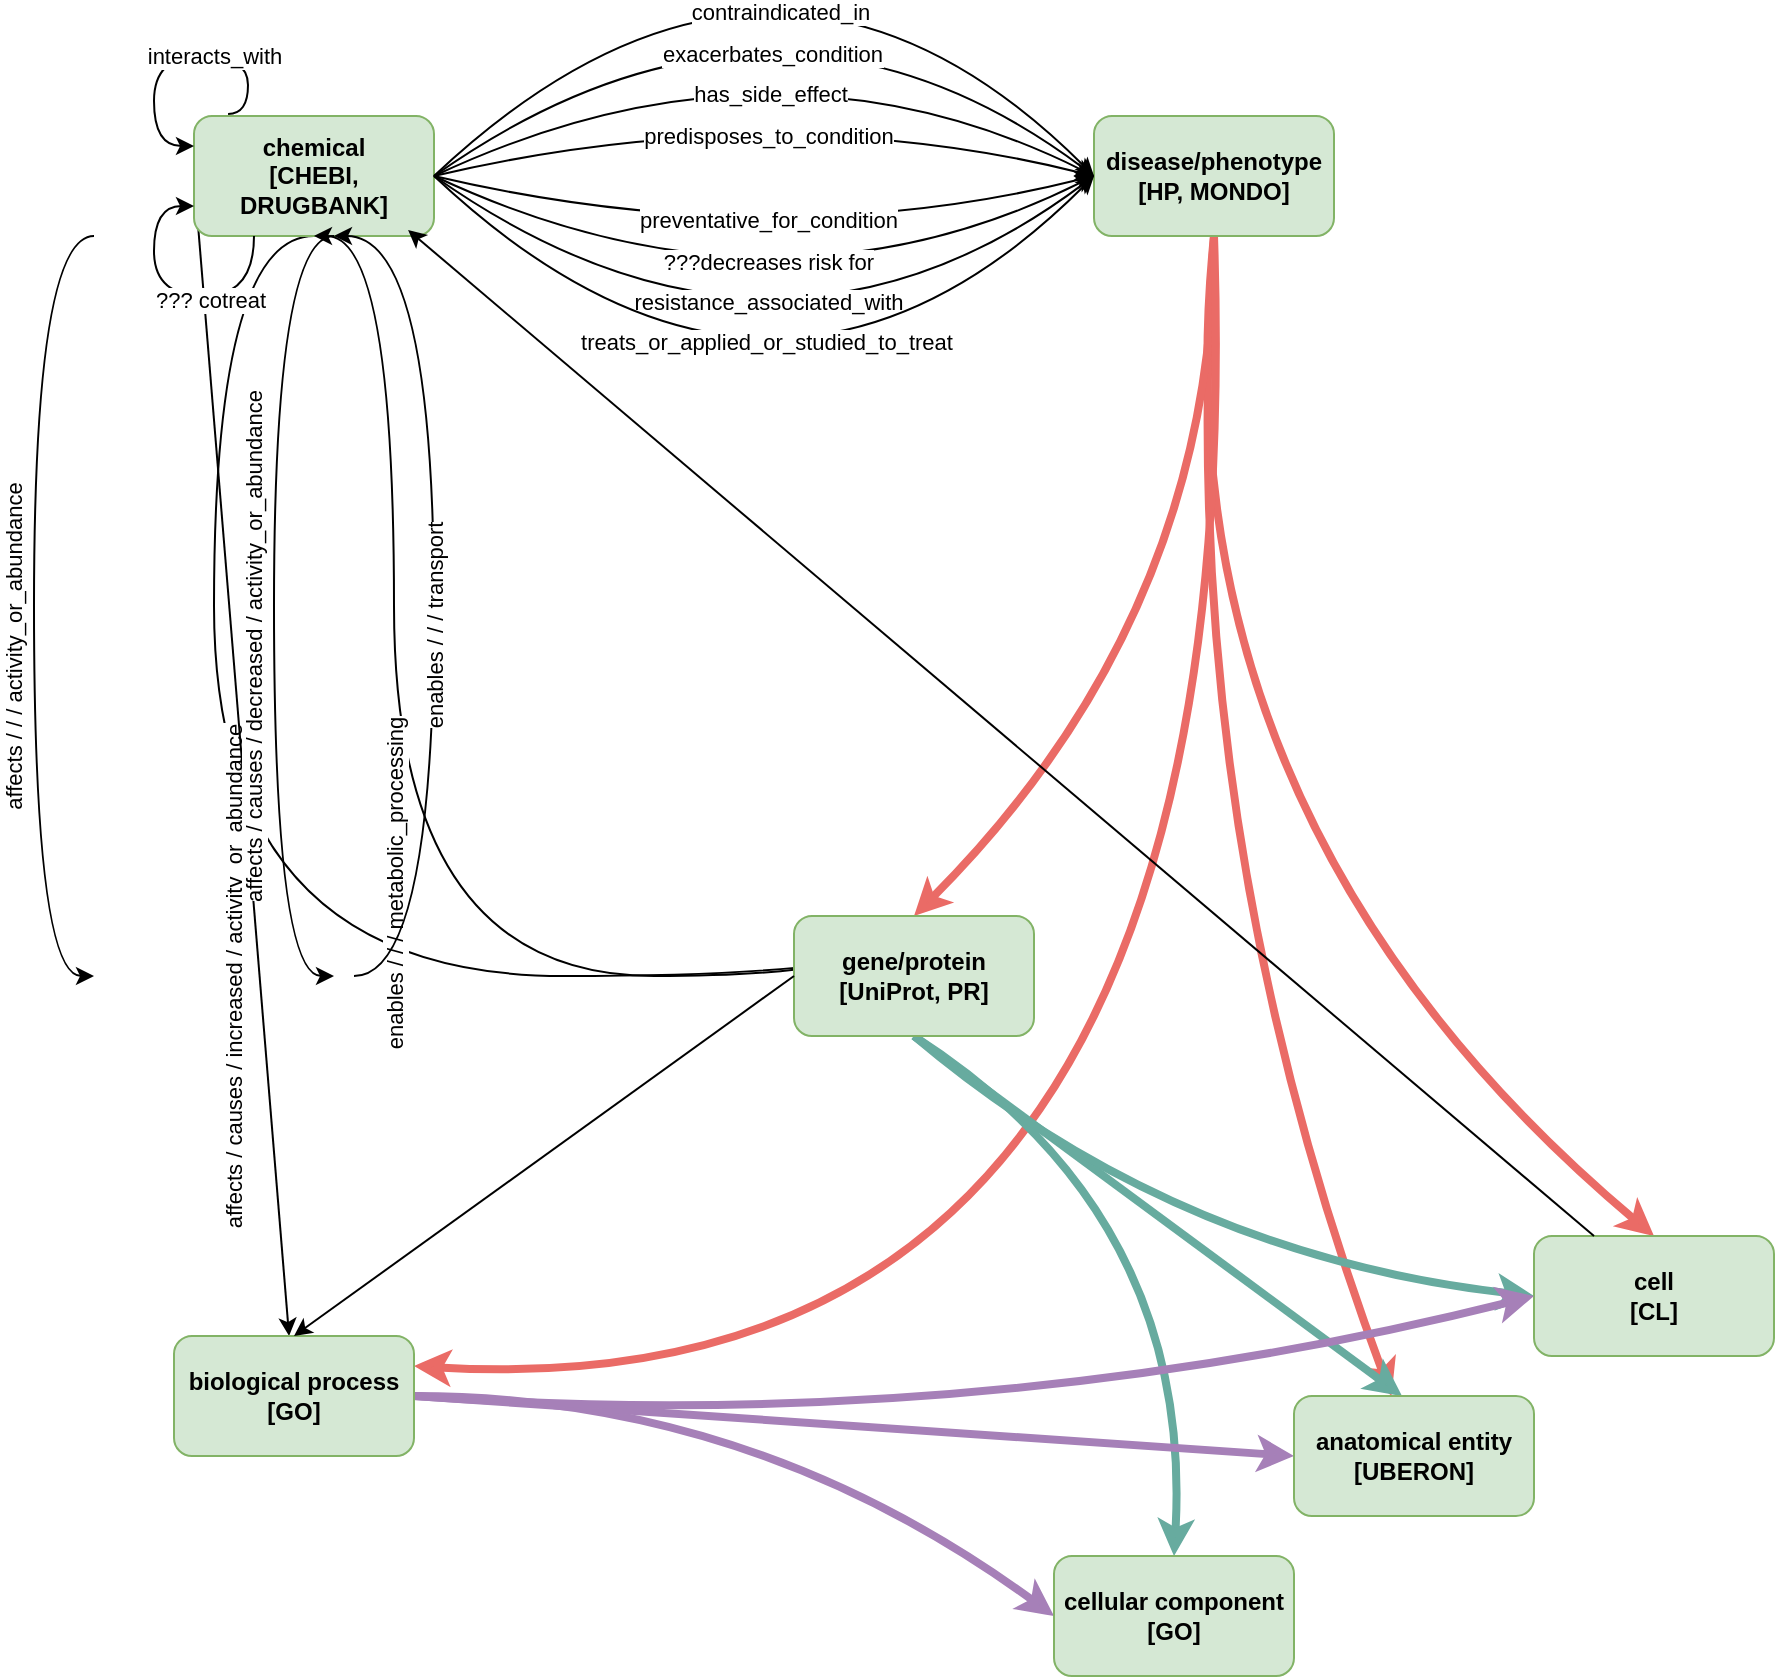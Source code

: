 <mxfile version="24.7.10">
  <diagram name="Page-1" id="LkxXupysr21N3MxYcen2">
    <mxGraphModel dx="1297" dy="831" grid="1" gridSize="10" guides="1" tooltips="1" connect="1" arrows="1" fold="1" page="1" pageScale="1" pageWidth="850" pageHeight="1100" math="0" shadow="0">
      <root>
        <mxCell id="0" />
        <mxCell id="1" parent="0" />
        <mxCell id="ZjCM9oIh9QFQOClQckcP-39" style="edgeStyle=orthogonalEdgeStyle;rounded=0;orthogonalLoop=1;jettySize=auto;html=1;exitX=0.5;exitY=1;exitDx=0;exitDy=0;entryX=0.5;entryY=0;entryDx=0;entryDy=0;curved=1;" edge="1" parent="1" source="ZjCM9oIh9QFQOClQckcP-2" target="ZjCM9oIh9QFQOClQckcP-4">
          <mxGeometry relative="1" as="geometry">
            <Array as="points">
              <mxPoint x="120" y="390" />
              <mxPoint x="120" y="760" />
            </Array>
          </mxGeometry>
        </mxCell>
        <mxCell id="ZjCM9oIh9QFQOClQckcP-40" value="affects / causes / increased / activity_or_abundance" style="edgeLabel;html=1;align=center;verticalAlign=middle;resizable=0;points=[];rotation=-90;" vertex="1" connectable="0" parent="ZjCM9oIh9QFQOClQckcP-39">
          <mxGeometry x="0.096" y="-1" relative="1" as="geometry">
            <mxPoint x="-9" as="offset" />
          </mxGeometry>
        </mxCell>
        <mxCell id="ZjCM9oIh9QFQOClQckcP-51" style="rounded=0;orthogonalLoop=1;jettySize=auto;html=1;exitX=0;exitY=0.5;exitDx=0;exitDy=0;" edge="1" parent="1" source="ZjCM9oIh9QFQOClQckcP-2" target="ZjCM9oIh9QFQOClQckcP-6">
          <mxGeometry relative="1" as="geometry" />
        </mxCell>
        <mxCell id="ZjCM9oIh9QFQOClQckcP-2" value="&lt;b&gt;chemical&lt;/b&gt;&lt;div&gt;&lt;b&gt;[CHEBI, DRUGBANK]&lt;/b&gt;&lt;/div&gt;" style="rounded=1;whiteSpace=wrap;html=1;fillColor=#d5e8d4;strokeColor=#82b366;" vertex="1" parent="1">
          <mxGeometry x="110" y="330" width="120" height="60" as="geometry" />
        </mxCell>
        <mxCell id="ZjCM9oIh9QFQOClQckcP-69" style="rounded=0;orthogonalLoop=1;jettySize=auto;html=1;exitX=0.5;exitY=1;exitDx=0;exitDy=0;curved=1;strokeWidth=4;strokeColor=#EA6B66;" edge="1" parent="1" source="ZjCM9oIh9QFQOClQckcP-3" target="ZjCM9oIh9QFQOClQckcP-8">
          <mxGeometry relative="1" as="geometry">
            <Array as="points">
              <mxPoint x="600" y="680" />
            </Array>
          </mxGeometry>
        </mxCell>
        <mxCell id="ZjCM9oIh9QFQOClQckcP-71" style="rounded=0;orthogonalLoop=1;jettySize=auto;html=1;exitX=0.5;exitY=1;exitDx=0;exitDy=0;entryX=0.5;entryY=0;entryDx=0;entryDy=0;curved=1;strokeWidth=4;strokeColor=#EA6B66;" edge="1" parent="1" source="ZjCM9oIh9QFQOClQckcP-3" target="ZjCM9oIh9QFQOClQckcP-5">
          <mxGeometry relative="1" as="geometry">
            <Array as="points">
              <mxPoint x="590" y="680" />
            </Array>
          </mxGeometry>
        </mxCell>
        <mxCell id="ZjCM9oIh9QFQOClQckcP-73" style="rounded=0;orthogonalLoop=1;jettySize=auto;html=1;exitX=0.5;exitY=1;exitDx=0;exitDy=0;entryX=0.5;entryY=0;entryDx=0;entryDy=0;curved=1;strokeWidth=4;strokeColor=#EA6B66;" edge="1" parent="1" source="ZjCM9oIh9QFQOClQckcP-3" target="ZjCM9oIh9QFQOClQckcP-4">
          <mxGeometry relative="1" as="geometry">
            <Array as="points">
              <mxPoint x="620" y="580" />
            </Array>
          </mxGeometry>
        </mxCell>
        <mxCell id="ZjCM9oIh9QFQOClQckcP-75" style="rounded=0;orthogonalLoop=1;jettySize=auto;html=1;exitX=0.5;exitY=1;exitDx=0;exitDy=0;entryX=1;entryY=0.25;entryDx=0;entryDy=0;curved=1;strokeWidth=4;strokeColor=#EA6B66;" edge="1" parent="1" source="ZjCM9oIh9QFQOClQckcP-3" target="ZjCM9oIh9QFQOClQckcP-6">
          <mxGeometry relative="1" as="geometry">
            <Array as="points">
              <mxPoint x="640" y="980" />
            </Array>
          </mxGeometry>
        </mxCell>
        <mxCell id="ZjCM9oIh9QFQOClQckcP-3" value="&lt;b&gt;disease/phenotype&lt;/b&gt;&lt;div&gt;&lt;b&gt;[HP, MONDO]&lt;/b&gt;&lt;/div&gt;" style="rounded=1;whiteSpace=wrap;html=1;fillColor=#d5e8d4;strokeColor=#82b366;" vertex="1" parent="1">
          <mxGeometry x="560" y="330" width="120" height="60" as="geometry" />
        </mxCell>
        <mxCell id="ZjCM9oIh9QFQOClQckcP-46" style="edgeStyle=orthogonalEdgeStyle;rounded=0;orthogonalLoop=1;jettySize=auto;html=1;exitX=0.5;exitY=0;exitDx=0;exitDy=0;entryX=0.5;entryY=1;entryDx=0;entryDy=0;curved=1;" edge="1" parent="1" source="ZjCM9oIh9QFQOClQckcP-4" target="ZjCM9oIh9QFQOClQckcP-2">
          <mxGeometry relative="1" as="geometry">
            <Array as="points">
              <mxPoint x="210" y="760" />
              <mxPoint x="210" y="390" />
            </Array>
          </mxGeometry>
        </mxCell>
        <mxCell id="ZjCM9oIh9QFQOClQckcP-47" value="enables / / / metabolic_processing" style="edgeLabel;html=1;align=center;verticalAlign=middle;resizable=0;points=[];rotation=-90;" vertex="1" connectable="0" parent="ZjCM9oIh9QFQOClQckcP-46">
          <mxGeometry x="0.009" y="-2" relative="1" as="geometry">
            <mxPoint x="-2" y="17" as="offset" />
          </mxGeometry>
        </mxCell>
        <mxCell id="ZjCM9oIh9QFQOClQckcP-61" style="rounded=0;orthogonalLoop=1;jettySize=auto;html=1;exitX=0.5;exitY=1;exitDx=0;exitDy=0;entryX=0.5;entryY=0;entryDx=0;entryDy=0;curved=1;strokeWidth=4;strokeColor=#67AB9F;" edge="1" parent="1" source="ZjCM9oIh9QFQOClQckcP-4" target="ZjCM9oIh9QFQOClQckcP-7">
          <mxGeometry relative="1" as="geometry">
            <Array as="points">
              <mxPoint x="610" y="880" />
            </Array>
          </mxGeometry>
        </mxCell>
        <mxCell id="ZjCM9oIh9QFQOClQckcP-63" style="rounded=0;orthogonalLoop=1;jettySize=auto;html=1;exitX=0.5;exitY=1;exitDx=0;exitDy=0;entryX=0.45;entryY=0;entryDx=0;entryDy=0;entryPerimeter=0;strokeWidth=4;strokeColor=#67AB9F;" edge="1" parent="1" source="ZjCM9oIh9QFQOClQckcP-4" target="ZjCM9oIh9QFQOClQckcP-8">
          <mxGeometry relative="1" as="geometry" />
        </mxCell>
        <mxCell id="ZjCM9oIh9QFQOClQckcP-65" style="rounded=0;orthogonalLoop=1;jettySize=auto;html=1;exitX=0.5;exitY=1;exitDx=0;exitDy=0;entryX=0;entryY=0.5;entryDx=0;entryDy=0;curved=1;strokeWidth=4;strokeColor=#67AB9F;" edge="1" parent="1" source="ZjCM9oIh9QFQOClQckcP-4" target="ZjCM9oIh9QFQOClQckcP-5">
          <mxGeometry relative="1" as="geometry">
            <Array as="points">
              <mxPoint x="600" y="900" />
            </Array>
          </mxGeometry>
        </mxCell>
        <mxCell id="ZjCM9oIh9QFQOClQckcP-4" value="&lt;b&gt;gene/protein&lt;/b&gt;&lt;div&gt;&lt;b&gt;[UniProt, PR&lt;/b&gt;&lt;b style=&quot;background-color: initial;&quot;&gt;]&lt;/b&gt;&lt;/div&gt;" style="rounded=1;whiteSpace=wrap;html=1;fillColor=#d5e8d4;strokeColor=#82b366;" vertex="1" parent="1">
          <mxGeometry x="410" y="730" width="120" height="60" as="geometry" />
        </mxCell>
        <mxCell id="ZjCM9oIh9QFQOClQckcP-5" value="&lt;div&gt;&lt;b&gt;cell&lt;/b&gt;&lt;/div&gt;&lt;div&gt;&lt;b&gt;[CL]&lt;/b&gt;&lt;/div&gt;" style="rounded=1;whiteSpace=wrap;html=1;fillColor=#d5e8d4;strokeColor=#82b366;" vertex="1" parent="1">
          <mxGeometry x="780" y="890" width="120" height="60" as="geometry" />
        </mxCell>
        <mxCell id="ZjCM9oIh9QFQOClQckcP-54" style="rounded=0;orthogonalLoop=1;jettySize=auto;html=1;exitX=1;exitY=0.5;exitDx=0;exitDy=0;entryX=0;entryY=0.5;entryDx=0;entryDy=0;curved=1;strokeColor=#A680B8;strokeWidth=4;" edge="1" parent="1" source="ZjCM9oIh9QFQOClQckcP-6" target="ZjCM9oIh9QFQOClQckcP-7">
          <mxGeometry relative="1" as="geometry">
            <Array as="points">
              <mxPoint x="390" y="970" />
            </Array>
          </mxGeometry>
        </mxCell>
        <mxCell id="ZjCM9oIh9QFQOClQckcP-56" style="rounded=0;orthogonalLoop=1;jettySize=auto;html=1;exitX=1;exitY=0.5;exitDx=0;exitDy=0;entryX=0;entryY=0.5;entryDx=0;entryDy=0;strokeColor=#A680B8;strokeWidth=4;" edge="1" parent="1" source="ZjCM9oIh9QFQOClQckcP-6" target="ZjCM9oIh9QFQOClQckcP-8">
          <mxGeometry relative="1" as="geometry" />
        </mxCell>
        <mxCell id="ZjCM9oIh9QFQOClQckcP-58" style="rounded=0;orthogonalLoop=1;jettySize=auto;html=1;entryX=0;entryY=0.5;entryDx=0;entryDy=0;exitX=1;exitY=0.5;exitDx=0;exitDy=0;curved=1;strokeColor=#A680B8;strokeWidth=4;" edge="1" parent="1" source="ZjCM9oIh9QFQOClQckcP-6" target="ZjCM9oIh9QFQOClQckcP-5">
          <mxGeometry relative="1" as="geometry">
            <mxPoint x="210" y="970" as="sourcePoint" />
            <Array as="points">
              <mxPoint x="500" y="990" />
            </Array>
          </mxGeometry>
        </mxCell>
        <mxCell id="ZjCM9oIh9QFQOClQckcP-6" value="&lt;div&gt;&lt;b&gt;biological process&lt;/b&gt;&lt;/div&gt;&lt;div&gt;&lt;b&gt;[GO]&lt;/b&gt;&lt;/div&gt;" style="rounded=1;whiteSpace=wrap;html=1;fillColor=#d5e8d4;strokeColor=#82b366;" vertex="1" parent="1">
          <mxGeometry x="100" y="940" width="120" height="60" as="geometry" />
        </mxCell>
        <mxCell id="ZjCM9oIh9QFQOClQckcP-7" value="&lt;div&gt;&lt;b&gt;cellular component [GO]&lt;/b&gt;&lt;/div&gt;" style="rounded=1;whiteSpace=wrap;html=1;fillColor=#d5e8d4;strokeColor=#82b366;" vertex="1" parent="1">
          <mxGeometry x="540" y="1050" width="120" height="60" as="geometry" />
        </mxCell>
        <mxCell id="ZjCM9oIh9QFQOClQckcP-8" value="&lt;b&gt;anatomical entity&lt;/b&gt;&lt;br&gt;&lt;div&gt;&lt;b&gt;[UBERON]&lt;/b&gt;&lt;/div&gt;" style="rounded=1;whiteSpace=wrap;html=1;fillColor=#d5e8d4;strokeColor=#82b366;" vertex="1" parent="1">
          <mxGeometry x="660" y="970" width="120" height="60" as="geometry" />
        </mxCell>
        <mxCell id="ZjCM9oIh9QFQOClQckcP-9" value="" style="endArrow=classic;html=1;rounded=0;exitX=1;exitY=0.5;exitDx=0;exitDy=0;entryX=0;entryY=0.5;entryDx=0;entryDy=0;curved=1;" edge="1" parent="1" source="ZjCM9oIh9QFQOClQckcP-2" target="ZjCM9oIh9QFQOClQckcP-3">
          <mxGeometry width="50" height="50" relative="1" as="geometry">
            <mxPoint x="400" y="450" as="sourcePoint" />
            <mxPoint x="450" y="400" as="targetPoint" />
            <Array as="points">
              <mxPoint x="400" y="240" />
            </Array>
          </mxGeometry>
        </mxCell>
        <mxCell id="ZjCM9oIh9QFQOClQckcP-10" value="exacerbates_condition" style="edgeLabel;html=1;align=center;verticalAlign=middle;resizable=0;points=[];" vertex="1" connectable="0" parent="ZjCM9oIh9QFQOClQckcP-9">
          <mxGeometry x="0.417" y="-32" relative="1" as="geometry">
            <mxPoint x="-47" y="-15" as="offset" />
          </mxGeometry>
        </mxCell>
        <mxCell id="ZjCM9oIh9QFQOClQckcP-11" value="" style="endArrow=classic;html=1;rounded=0;entryX=0;entryY=0.5;entryDx=0;entryDy=0;curved=1;exitX=1;exitY=0.5;exitDx=0;exitDy=0;" edge="1" parent="1" source="ZjCM9oIh9QFQOClQckcP-2" target="ZjCM9oIh9QFQOClQckcP-3">
          <mxGeometry width="50" height="50" relative="1" as="geometry">
            <mxPoint x="250" y="360" as="sourcePoint" />
            <mxPoint x="540" y="370" as="targetPoint" />
            <Array as="points">
              <mxPoint x="400" y="280" />
            </Array>
          </mxGeometry>
        </mxCell>
        <mxCell id="ZjCM9oIh9QFQOClQckcP-12" value="has_side_effect" style="edgeLabel;html=1;align=center;verticalAlign=middle;resizable=0;points=[];" vertex="1" connectable="0" parent="ZjCM9oIh9QFQOClQckcP-11">
          <mxGeometry x="0.417" y="-32" relative="1" as="geometry">
            <mxPoint x="-52" y="-22" as="offset" />
          </mxGeometry>
        </mxCell>
        <mxCell id="ZjCM9oIh9QFQOClQckcP-13" value="" style="endArrow=classic;html=1;rounded=0;exitX=1;exitY=0.5;exitDx=0;exitDy=0;entryX=0;entryY=0.5;entryDx=0;entryDy=0;curved=1;" edge="1" parent="1" source="ZjCM9oIh9QFQOClQckcP-2" target="ZjCM9oIh9QFQOClQckcP-3">
          <mxGeometry width="50" height="50" relative="1" as="geometry">
            <mxPoint x="250" y="370" as="sourcePoint" />
            <mxPoint x="530" y="370" as="targetPoint" />
            <Array as="points">
              <mxPoint x="400" y="320" />
            </Array>
          </mxGeometry>
        </mxCell>
        <mxCell id="ZjCM9oIh9QFQOClQckcP-14" value="predisposes_to_condition" style="edgeLabel;html=1;align=center;verticalAlign=middle;resizable=0;points=[];" vertex="1" connectable="0" parent="ZjCM9oIh9QFQOClQckcP-13">
          <mxGeometry x="0.417" y="-32" relative="1" as="geometry">
            <mxPoint x="-59" y="-27" as="offset" />
          </mxGeometry>
        </mxCell>
        <mxCell id="ZjCM9oIh9QFQOClQckcP-15" value="" style="endArrow=classic;html=1;rounded=0;curved=1;entryX=0;entryY=0.5;entryDx=0;entryDy=0;exitX=1;exitY=0.5;exitDx=0;exitDy=0;" edge="1" parent="1" source="ZjCM9oIh9QFQOClQckcP-2" target="ZjCM9oIh9QFQOClQckcP-3">
          <mxGeometry width="50" height="50" relative="1" as="geometry">
            <mxPoint x="280" y="370" as="sourcePoint" />
            <mxPoint x="530" y="360" as="targetPoint" />
            <Array as="points">
              <mxPoint x="400" y="400" />
            </Array>
          </mxGeometry>
        </mxCell>
        <mxCell id="ZjCM9oIh9QFQOClQckcP-16" value="preventative_for_condition" style="edgeLabel;html=1;align=center;verticalAlign=middle;resizable=0;points=[];" vertex="1" connectable="0" parent="ZjCM9oIh9QFQOClQckcP-15">
          <mxGeometry x="0.417" y="-32" relative="1" as="geometry">
            <mxPoint x="-75" y="-33" as="offset" />
          </mxGeometry>
        </mxCell>
        <mxCell id="ZjCM9oIh9QFQOClQckcP-19" value="" style="endArrow=classic;html=1;rounded=0;exitX=1;exitY=0.5;exitDx=0;exitDy=0;entryX=0;entryY=0.5;entryDx=0;entryDy=0;curved=1;" edge="1" parent="1" source="ZjCM9oIh9QFQOClQckcP-2" target="ZjCM9oIh9QFQOClQckcP-3">
          <mxGeometry width="50" height="50" relative="1" as="geometry">
            <mxPoint x="260" y="320" as="sourcePoint" />
            <mxPoint x="540" y="320" as="targetPoint" />
            <Array as="points">
              <mxPoint x="400" y="200" />
            </Array>
          </mxGeometry>
        </mxCell>
        <mxCell id="ZjCM9oIh9QFQOClQckcP-20" value="contraindicated_in" style="edgeLabel;html=1;align=center;verticalAlign=middle;resizable=0;points=[];" vertex="1" connectable="0" parent="ZjCM9oIh9QFQOClQckcP-19">
          <mxGeometry x="0.417" y="-32" relative="1" as="geometry">
            <mxPoint x="-40" y="-10" as="offset" />
          </mxGeometry>
        </mxCell>
        <mxCell id="ZjCM9oIh9QFQOClQckcP-25" value="" style="endArrow=classic;html=1;rounded=0;curved=1;entryX=0;entryY=0.5;entryDx=0;entryDy=0;exitX=1;exitY=0.5;exitDx=0;exitDy=0;" edge="1" parent="1" source="ZjCM9oIh9QFQOClQckcP-2" target="ZjCM9oIh9QFQOClQckcP-3">
          <mxGeometry width="50" height="50" relative="1" as="geometry">
            <mxPoint x="240" y="410" as="sourcePoint" />
            <mxPoint x="520" y="410" as="targetPoint" />
            <Array as="points">
              <mxPoint x="400" y="440" />
            </Array>
          </mxGeometry>
        </mxCell>
        <mxCell id="ZjCM9oIh9QFQOClQckcP-26" value="???decreases risk for" style="edgeLabel;html=1;align=center;verticalAlign=middle;resizable=0;points=[];" vertex="1" connectable="0" parent="ZjCM9oIh9QFQOClQckcP-25">
          <mxGeometry x="0.417" y="-32" relative="1" as="geometry">
            <mxPoint x="-82" y="-34" as="offset" />
          </mxGeometry>
        </mxCell>
        <mxCell id="ZjCM9oIh9QFQOClQckcP-27" value="" style="endArrow=classic;html=1;rounded=0;curved=1;entryX=0;entryY=0.5;entryDx=0;entryDy=0;exitX=1;exitY=0.5;exitDx=0;exitDy=0;" edge="1" parent="1" source="ZjCM9oIh9QFQOClQckcP-2" target="ZjCM9oIh9QFQOClQckcP-3">
          <mxGeometry width="50" height="50" relative="1" as="geometry">
            <mxPoint x="250" y="440" as="sourcePoint" />
            <mxPoint x="530" y="440" as="targetPoint" />
            <Array as="points">
              <mxPoint x="400" y="480" />
            </Array>
          </mxGeometry>
        </mxCell>
        <mxCell id="ZjCM9oIh9QFQOClQckcP-28" value="resistance_associated_with" style="edgeLabel;html=1;align=center;verticalAlign=middle;resizable=0;points=[];" vertex="1" connectable="0" parent="ZjCM9oIh9QFQOClQckcP-27">
          <mxGeometry x="0.417" y="-32" relative="1" as="geometry">
            <mxPoint x="-87" y="-34" as="offset" />
          </mxGeometry>
        </mxCell>
        <mxCell id="ZjCM9oIh9QFQOClQckcP-29" value="" style="endArrow=classic;html=1;rounded=0;curved=1;entryX=0;entryY=0.5;entryDx=0;entryDy=0;exitX=1;exitY=0.5;exitDx=0;exitDy=0;" edge="1" parent="1" source="ZjCM9oIh9QFQOClQckcP-2" target="ZjCM9oIh9QFQOClQckcP-3">
          <mxGeometry width="50" height="50" relative="1" as="geometry">
            <mxPoint x="240" y="470" as="sourcePoint" />
            <mxPoint x="520" y="470" as="targetPoint" />
            <Array as="points">
              <mxPoint x="400" y="520" />
            </Array>
          </mxGeometry>
        </mxCell>
        <mxCell id="ZjCM9oIh9QFQOClQckcP-30" value="treats_or_applied_or_studied_to_treat" style="edgeLabel;html=1;align=center;verticalAlign=middle;resizable=0;points=[];" vertex="1" connectable="0" parent="ZjCM9oIh9QFQOClQckcP-29">
          <mxGeometry x="0.417" y="-32" relative="1" as="geometry">
            <mxPoint x="-92" y="-35" as="offset" />
          </mxGeometry>
        </mxCell>
        <mxCell id="ZjCM9oIh9QFQOClQckcP-33" style="edgeStyle=orthogonalEdgeStyle;rounded=0;orthogonalLoop=1;jettySize=auto;html=1;entryX=0;entryY=0.75;entryDx=0;entryDy=0;curved=1;" edge="1" parent="1" target="ZjCM9oIh9QFQOClQckcP-2">
          <mxGeometry relative="1" as="geometry">
            <mxPoint x="140" y="390" as="sourcePoint" />
            <Array as="points">
              <mxPoint x="140" y="420" />
              <mxPoint x="90" y="420" />
              <mxPoint x="90" y="375" />
            </Array>
          </mxGeometry>
        </mxCell>
        <mxCell id="ZjCM9oIh9QFQOClQckcP-36" value="??? cotreat" style="edgeLabel;html=1;align=center;verticalAlign=middle;resizable=0;points=[];" vertex="1" connectable="0" parent="ZjCM9oIh9QFQOClQckcP-33">
          <mxGeometry x="-0.277" y="2" relative="1" as="geometry">
            <mxPoint as="offset" />
          </mxGeometry>
        </mxCell>
        <mxCell id="ZjCM9oIh9QFQOClQckcP-35" style="edgeStyle=orthogonalEdgeStyle;rounded=0;orthogonalLoop=1;jettySize=auto;html=1;exitX=0.142;exitY=-0.017;exitDx=0;exitDy=0;entryX=0;entryY=0.25;entryDx=0;entryDy=0;curved=1;exitPerimeter=0;" edge="1" parent="1" source="ZjCM9oIh9QFQOClQckcP-2" target="ZjCM9oIh9QFQOClQckcP-2">
          <mxGeometry relative="1" as="geometry">
            <Array as="points">
              <mxPoint x="137" y="300" />
              <mxPoint x="90" y="300" />
              <mxPoint x="90" y="345" />
            </Array>
          </mxGeometry>
        </mxCell>
        <mxCell id="ZjCM9oIh9QFQOClQckcP-37" value="interacts_with" style="edgeLabel;html=1;align=center;verticalAlign=middle;resizable=0;points=[];" vertex="1" connectable="0" parent="ZjCM9oIh9QFQOClQckcP-35">
          <mxGeometry x="-0.378" y="2" relative="1" as="geometry">
            <mxPoint x="-9" y="-2" as="offset" />
          </mxGeometry>
        </mxCell>
        <mxCell id="ZjCM9oIh9QFQOClQckcP-41" style="edgeStyle=orthogonalEdgeStyle;rounded=0;orthogonalLoop=1;jettySize=auto;html=1;exitX=0.5;exitY=1;exitDx=0;exitDy=0;entryX=0.5;entryY=0;entryDx=0;entryDy=0;curved=1;" edge="1" parent="1">
          <mxGeometry relative="1" as="geometry">
            <mxPoint x="180" y="390" as="sourcePoint" />
            <mxPoint x="180" y="760" as="targetPoint" />
            <Array as="points">
              <mxPoint x="150" y="390" />
              <mxPoint x="150" y="760" />
            </Array>
          </mxGeometry>
        </mxCell>
        <mxCell id="ZjCM9oIh9QFQOClQckcP-42" value="affects / causes / decreased / activity_or_abundance" style="edgeLabel;html=1;align=center;verticalAlign=middle;resizable=0;points=[];rotation=-90;" vertex="1" connectable="0" parent="ZjCM9oIh9QFQOClQckcP-41">
          <mxGeometry x="0.096" y="-1" relative="1" as="geometry">
            <mxPoint x="-9" as="offset" />
          </mxGeometry>
        </mxCell>
        <mxCell id="ZjCM9oIh9QFQOClQckcP-43" style="edgeStyle=orthogonalEdgeStyle;rounded=0;orthogonalLoop=1;jettySize=auto;html=1;exitX=0.5;exitY=1;exitDx=0;exitDy=0;entryX=0.5;entryY=0;entryDx=0;entryDy=0;curved=1;" edge="1" parent="1">
          <mxGeometry relative="1" as="geometry">
            <mxPoint x="60" y="390" as="sourcePoint" />
            <mxPoint x="60" y="760" as="targetPoint" />
            <Array as="points">
              <mxPoint x="30" y="390" />
              <mxPoint x="30" y="760" />
            </Array>
          </mxGeometry>
        </mxCell>
        <mxCell id="ZjCM9oIh9QFQOClQckcP-44" value="affects / / / activity_or_abundance" style="edgeLabel;html=1;align=center;verticalAlign=middle;resizable=0;points=[];rotation=-90;" vertex="1" connectable="0" parent="ZjCM9oIh9QFQOClQckcP-43">
          <mxGeometry x="0.096" y="-1" relative="1" as="geometry">
            <mxPoint x="-9" as="offset" />
          </mxGeometry>
        </mxCell>
        <mxCell id="ZjCM9oIh9QFQOClQckcP-48" style="edgeStyle=orthogonalEdgeStyle;rounded=0;orthogonalLoop=1;jettySize=auto;html=1;exitX=0.5;exitY=0;exitDx=0;exitDy=0;curved=1;" edge="1" parent="1">
          <mxGeometry relative="1" as="geometry">
            <mxPoint x="190" y="760" as="sourcePoint" />
            <mxPoint x="180" y="390" as="targetPoint" />
            <Array as="points">
              <mxPoint x="230" y="760" />
              <mxPoint x="230" y="390" />
            </Array>
          </mxGeometry>
        </mxCell>
        <mxCell id="ZjCM9oIh9QFQOClQckcP-49" value="enables / / / transport" style="edgeLabel;html=1;align=center;verticalAlign=middle;resizable=0;points=[];rotation=-90;" vertex="1" connectable="0" parent="ZjCM9oIh9QFQOClQckcP-48">
          <mxGeometry x="0.009" y="-2" relative="1" as="geometry">
            <mxPoint x="-2" y="17" as="offset" />
          </mxGeometry>
        </mxCell>
        <mxCell id="ZjCM9oIh9QFQOClQckcP-50" value="" style="endArrow=classic;html=1;rounded=0;exitX=0;exitY=0.5;exitDx=0;exitDy=0;entryX=0.5;entryY=0;entryDx=0;entryDy=0;" edge="1" parent="1" source="ZjCM9oIh9QFQOClQckcP-4" target="ZjCM9oIh9QFQOClQckcP-6">
          <mxGeometry width="50" height="50" relative="1" as="geometry">
            <mxPoint x="200" y="600" as="sourcePoint" />
            <mxPoint x="10" y="840" as="targetPoint" />
          </mxGeometry>
        </mxCell>
        <mxCell id="ZjCM9oIh9QFQOClQckcP-52" value="" style="endArrow=classic;html=1;rounded=0;exitX=0.25;exitY=0;exitDx=0;exitDy=0;entryX=0.892;entryY=0.95;entryDx=0;entryDy=0;entryPerimeter=0;" edge="1" parent="1" source="ZjCM9oIh9QFQOClQckcP-5" target="ZjCM9oIh9QFQOClQckcP-2">
          <mxGeometry width="50" height="50" relative="1" as="geometry">
            <mxPoint x="200" y="600" as="sourcePoint" />
            <mxPoint x="400" y="540" as="targetPoint" />
          </mxGeometry>
        </mxCell>
      </root>
    </mxGraphModel>
  </diagram>
</mxfile>
